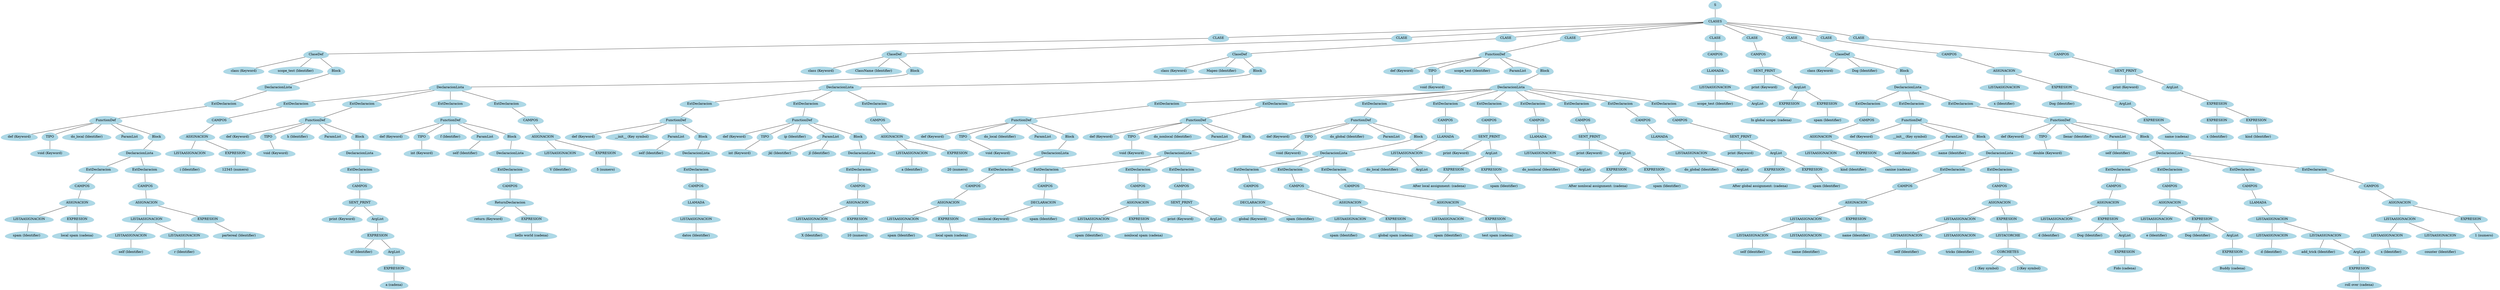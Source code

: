 graph G {node [shape = egg];node0[label = "S", style = filled, color = lightblue];node1[label = "CLASES", style = filled, color = lightblue];node2[label = "CLASE", style = filled, color = lightblue];node3[label = "ClaseDef", style = filled, color = lightblue];node4[label = "class (Keyword)", style = filled, color = lightblue];node5[label = "scope_test (Identifier)", style = filled, color = lightblue];node6[label = "Block", style = filled, color = lightblue];node7[label = "DeclaracionLista", style = filled, color = lightblue];node8[label = "ExtDeclaracion", style = filled, color = lightblue];node9[label = "FunctionDef", style = filled, color = lightblue];node10[label = "def (Keyword)", style = filled, color = lightblue];node11[label = "TIPO", style = filled, color = lightblue];node12[label = "void (Keyword)", style = filled, color = lightblue];node13[label = "do_local (Identifier)", style = filled, color = lightblue];node14[label = "ParamList", style = filled, color = lightblue];node15[label = "Block", style = filled, color = lightblue];node16[label = "DeclaracionLista", style = filled, color = lightblue];node17[label = "ExtDeclaracion", style = filled, color = lightblue];node18[label = "CAMPOS", style = filled, color = lightblue];node19[label = "ASIGNACION", style = filled, color = lightblue];node20[label = "LISTAASIGNACION", style = filled, color = lightblue];node21[label = "spam (Identifier)", style = filled, color = lightblue];node22[label = "EXPRESION", style = filled, color = lightblue];node23[label = "local spam (cadena)", style = filled, color = lightblue];node24[label = "ExtDeclaracion", style = filled, color = lightblue];node25[label = "CAMPOS", style = filled, color = lightblue];node26[label = "ASIGNACION", style = filled, color = lightblue];node27[label = "LISTAASIGNACION", style = filled, color = lightblue];node28[label = "LISTAASIGNACION", style = filled, color = lightblue];node29[label = "self (Identifier)", style = filled, color = lightblue];node30[label = "LISTAASIGNACION", style = filled, color = lightblue];node31[label = "r (Identifier)", style = filled, color = lightblue];node32[label = "EXPRESION", style = filled, color = lightblue];node33[label = "partereal (Identifier)", style = filled, color = lightblue];node34[label = "CLASE", style = filled, color = lightblue];node35[label = "ClaseDef", style = filled, color = lightblue];node36[label = "class (Keyword)", style = filled, color = lightblue];node37[label = "ClassName (Identifier)", style = filled, color = lightblue];node38[label = "Block", style = filled, color = lightblue];node39[label = "DeclaracionLista", style = filled, color = lightblue];node40[label = "ExtDeclaracion", style = filled, color = lightblue];node41[label = "CAMPOS", style = filled, color = lightblue];node42[label = "ASIGNACION", style = filled, color = lightblue];node43[label = "LISTAASIGNACION", style = filled, color = lightblue];node44[label = "i (Identifier)", style = filled, color = lightblue];node45[label = "EXPRESION", style = filled, color = lightblue];node46[label = "12345 (numero)", style = filled, color = lightblue];node47[label = "ExtDeclaracion", style = filled, color = lightblue];node48[label = "FunctionDef", style = filled, color = lightblue];node49[label = "def (Keyword)", style = filled, color = lightblue];node50[label = "TIPO", style = filled, color = lightblue];node51[label = "void (Keyword)", style = filled, color = lightblue];node52[label = "h (Identifier)", style = filled, color = lightblue];node53[label = "ParamList", style = filled, color = lightblue];node54[label = "Block", style = filled, color = lightblue];node55[label = "DeclaracionLista", style = filled, color = lightblue];node56[label = "ExtDeclaracion", style = filled, color = lightblue];node57[label = "CAMPOS", style = filled, color = lightblue];node58[label = "SENT_PRINT", style = filled, color = lightblue];node59[label = "print (Keyword)", style = filled, color = lightblue];node60[label = "ArgList", style = filled, color = lightblue];node61[label = "EXPRESION", style = filled, color = lightblue];node62[label = "xf (Identifier)", style = filled, color = lightblue];node63[label = "ArgList", style = filled, color = lightblue];node64[label = "EXPRESION", style = filled, color = lightblue];node65[label = "a (cadena)", style = filled, color = lightblue];node66[label = "ExtDeclaracion", style = filled, color = lightblue];node67[label = "FunctionDef", style = filled, color = lightblue];node68[label = "def (Keyword)", style = filled, color = lightblue];node69[label = "TIPO", style = filled, color = lightblue];node70[label = "int (Keyword)", style = filled, color = lightblue];node71[label = "f (Identifier)", style = filled, color = lightblue];node72[label = "ParamList", style = filled, color = lightblue];node73[label = "self (Identifier)", style = filled, color = lightblue];node74[label = "Block", style = filled, color = lightblue];node75[label = "DeclaracionLista", style = filled, color = lightblue];node76[label = "ExtDeclaracion", style = filled, color = lightblue];node77[label = "CAMPOS", style = filled, color = lightblue];node78[label = "ReturnDeclaracion", style = filled, color = lightblue];node79[label = "return (Keyword)", style = filled, color = lightblue];node80[label = "EXPRESION", style = filled, color = lightblue];node81[label = "hello world (cadena)", style = filled, color = lightblue];node82[label = "ExtDeclaracion", style = filled, color = lightblue];node83[label = "CAMPOS", style = filled, color = lightblue];node84[label = "ASIGNACION", style = filled, color = lightblue];node85[label = "LISTAASIGNACION", style = filled, color = lightblue];node86[label = "V (Identifier)", style = filled, color = lightblue];node87[label = "EXPRESION", style = filled, color = lightblue];node88[label = "5 (numero)", style = filled, color = lightblue];node89[label = "CLASE", style = filled, color = lightblue];node90[label = "ClaseDef", style = filled, color = lightblue];node91[label = "class (Keyword)", style = filled, color = lightblue];node92[label = "Mapeo (Identifier)", style = filled, color = lightblue];node93[label = "Block", style = filled, color = lightblue];node94[label = "DeclaracionLista", style = filled, color = lightblue];node95[label = "ExtDeclaracion", style = filled, color = lightblue];node96[label = "FunctionDef", style = filled, color = lightblue];node97[label = "def (Keyword)", style = filled, color = lightblue];node98[label = "__init__ (Key symbol)", style = filled, color = lightblue];node99[label = "ParamList", style = filled, color = lightblue];node100[label = "self (Identifier)", style = filled, color = lightblue];node101[label = "Block", style = filled, color = lightblue];node102[label = "DeclaracionLista", style = filled, color = lightblue];node103[label = "ExtDeclaracion", style = filled, color = lightblue];node104[label = "CAMPOS", style = filled, color = lightblue];node105[label = "LLAMADA", style = filled, color = lightblue];node106[label = "LISTAASIGNACION", style = filled, color = lightblue];node107[label = "datos (Identifier)", style = filled, color = lightblue];node108[label = "ExtDeclaracion", style = filled, color = lightblue];node109[label = "FunctionDef", style = filled, color = lightblue];node110[label = "def (Keyword)", style = filled, color = lightblue];node111[label = "TIPO", style = filled, color = lightblue];node112[label = "int (Keyword)", style = filled, color = lightblue];node113[label = "ip (Identifier)", style = filled, color = lightblue];node114[label = "ParamList", style = filled, color = lightblue];node115[label = "jkl (Identifier)", style = filled, color = lightblue];node116[label = "jl (Identifier)", style = filled, color = lightblue];node117[label = "Block", style = filled, color = lightblue];node118[label = "DeclaracionLista", style = filled, color = lightblue];node119[label = "ExtDeclaracion", style = filled, color = lightblue];node120[label = "CAMPOS", style = filled, color = lightblue];node121[label = "ASIGNACION", style = filled, color = lightblue];node122[label = "LISTAASIGNACION", style = filled, color = lightblue];node123[label = "X (Identifier)", style = filled, color = lightblue];node124[label = "EXPRESION", style = filled, color = lightblue];node125[label = "10 (numero)", style = filled, color = lightblue];node126[label = "ExtDeclaracion", style = filled, color = lightblue];node127[label = "CAMPOS", style = filled, color = lightblue];node128[label = "ASIGNACION", style = filled, color = lightblue];node129[label = "LISTAASIGNACION", style = filled, color = lightblue];node130[label = "a (Identifier)", style = filled, color = lightblue];node131[label = "EXPRESION", style = filled, color = lightblue];node132[label = "20 (numero)", style = filled, color = lightblue];node133[label = "CLASE", style = filled, color = lightblue];node134[label = "FunctionDef", style = filled, color = lightblue];node135[label = "def (Keyword)", style = filled, color = lightblue];node136[label = "TIPO", style = filled, color = lightblue];node137[label = "void (Keyword)", style = filled, color = lightblue];node138[label = "scope_test (Identifier)", style = filled, color = lightblue];node139[label = "ParamList", style = filled, color = lightblue];node140[label = "Block", style = filled, color = lightblue];node141[label = "DeclaracionLista", style = filled, color = lightblue];node142[label = "ExtDeclaracion", style = filled, color = lightblue];node143[label = "FunctionDef", style = filled, color = lightblue];node144[label = "def (Keyword)", style = filled, color = lightblue];node145[label = "TIPO", style = filled, color = lightblue];node146[label = "void (Keyword)", style = filled, color = lightblue];node147[label = "do_local (Identifier)", style = filled, color = lightblue];node148[label = "ParamList", style = filled, color = lightblue];node149[label = "Block", style = filled, color = lightblue];node150[label = "DeclaracionLista", style = filled, color = lightblue];node151[label = "ExtDeclaracion", style = filled, color = lightblue];node152[label = "CAMPOS", style = filled, color = lightblue];node153[label = "ASIGNACION", style = filled, color = lightblue];node154[label = "LISTAASIGNACION", style = filled, color = lightblue];node155[label = "spam (Identifier)", style = filled, color = lightblue];node156[label = "EXPRESION", style = filled, color = lightblue];node157[label = "local spam (cadena)", style = filled, color = lightblue];node158[label = "ExtDeclaracion", style = filled, color = lightblue];node159[label = "FunctionDef", style = filled, color = lightblue];node160[label = "def (Keyword)", style = filled, color = lightblue];node161[label = "TIPO", style = filled, color = lightblue];node162[label = "void (Keyword)", style = filled, color = lightblue];node163[label = "do_nonlocal (Identifier)", style = filled, color = lightblue];node164[label = "ParamList", style = filled, color = lightblue];node165[label = "Block", style = filled, color = lightblue];node166[label = "DeclaracionLista", style = filled, color = lightblue];node167[label = "ExtDeclaracion", style = filled, color = lightblue];node168[label = "CAMPOS", style = filled, color = lightblue];node169[label = "DECLARACION", style = filled, color = lightblue];node170[label = "nonlocal (Keyword)", style = filled, color = lightblue];node171[label = "spam (Identifier)", style = filled, color = lightblue];node172[label = "ExtDeclaracion", style = filled, color = lightblue];node173[label = "CAMPOS", style = filled, color = lightblue];node174[label = "ASIGNACION", style = filled, color = lightblue];node175[label = "LISTAASIGNACION", style = filled, color = lightblue];node176[label = "spam (Identifier)", style = filled, color = lightblue];node177[label = "EXPRESION", style = filled, color = lightblue];node178[label = "nonlocal spam (cadena)", style = filled, color = lightblue];node179[label = "ExtDeclaracion", style = filled, color = lightblue];node180[label = "CAMPOS", style = filled, color = lightblue];node181[label = "SENT_PRINT", style = filled, color = lightblue];node182[label = "print (Keyword)", style = filled, color = lightblue];node183[label = "ArgList", style = filled, color = lightblue];node184[label = "ExtDeclaracion", style = filled, color = lightblue];node185[label = "FunctionDef", style = filled, color = lightblue];node186[label = "def (Keyword)", style = filled, color = lightblue];node187[label = "TIPO", style = filled, color = lightblue];node188[label = "void (Keyword)", style = filled, color = lightblue];node189[label = "do_global (Identifier)", style = filled, color = lightblue];node190[label = "ParamList", style = filled, color = lightblue];node191[label = "Block", style = filled, color = lightblue];node192[label = "DeclaracionLista", style = filled, color = lightblue];node193[label = "ExtDeclaracion", style = filled, color = lightblue];node194[label = "CAMPOS", style = filled, color = lightblue];node195[label = "DECLARACION", style = filled, color = lightblue];node196[label = "global (Keyword)", style = filled, color = lightblue];node197[label = "spam (Identifier)", style = filled, color = lightblue];node198[label = "ExtDeclaracion", style = filled, color = lightblue];node199[label = "CAMPOS", style = filled, color = lightblue];node200[label = "ASIGNACION", style = filled, color = lightblue];node201[label = "LISTAASIGNACION", style = filled, color = lightblue];node202[label = "spam (Identifier)", style = filled, color = lightblue];node203[label = "EXPRESION", style = filled, color = lightblue];node204[label = "global spam (cadena)", style = filled, color = lightblue];node205[label = "ExtDeclaracion", style = filled, color = lightblue];node206[label = "CAMPOS", style = filled, color = lightblue];node207[label = "ASIGNACION", style = filled, color = lightblue];node208[label = "LISTAASIGNACION", style = filled, color = lightblue];node209[label = "spam (Identifier)", style = filled, color = lightblue];node210[label = "EXPRESION", style = filled, color = lightblue];node211[label = "test spam (cadena)", style = filled, color = lightblue];node212[label = "ExtDeclaracion", style = filled, color = lightblue];node213[label = "CAMPOS", style = filled, color = lightblue];node214[label = "LLAMADA", style = filled, color = lightblue];node215[label = "LISTAASIGNACION", style = filled, color = lightblue];node216[label = "do_local (Identifier)", style = filled, color = lightblue];node217[label = "ArgList", style = filled, color = lightblue];node218[label = "ExtDeclaracion", style = filled, color = lightblue];node219[label = "CAMPOS", style = filled, color = lightblue];node220[label = "SENT_PRINT", style = filled, color = lightblue];node221[label = "print (Keyword)", style = filled, color = lightblue];node222[label = "ArgList", style = filled, color = lightblue];node223[label = "EXPRESION", style = filled, color = lightblue];node224[label = "After local assignment: (cadena)", style = filled, color = lightblue];node225[label = "EXPRESION", style = filled, color = lightblue];node226[label = "spam (Identifier)", style = filled, color = lightblue];node227[label = "ExtDeclaracion", style = filled, color = lightblue];node228[label = "CAMPOS", style = filled, color = lightblue];node229[label = "LLAMADA", style = filled, color = lightblue];node230[label = "LISTAASIGNACION", style = filled, color = lightblue];node231[label = "do_nonlocal (Identifier)", style = filled, color = lightblue];node232[label = "ArgList", style = filled, color = lightblue];node233[label = "ExtDeclaracion", style = filled, color = lightblue];node234[label = "CAMPOS", style = filled, color = lightblue];node235[label = "SENT_PRINT", style = filled, color = lightblue];node236[label = "print (Keyword)", style = filled, color = lightblue];node237[label = "ArgList", style = filled, color = lightblue];node238[label = "EXPRESION", style = filled, color = lightblue];node239[label = "After nonlocal assignment: (cadena)", style = filled, color = lightblue];node240[label = "EXPRESION", style = filled, color = lightblue];node241[label = "spam (Identifier)", style = filled, color = lightblue];node242[label = "ExtDeclaracion", style = filled, color = lightblue];node243[label = "CAMPOS", style = filled, color = lightblue];node244[label = "LLAMADA", style = filled, color = lightblue];node245[label = "LISTAASIGNACION", style = filled, color = lightblue];node246[label = "do_global (Identifier)", style = filled, color = lightblue];node247[label = "ArgList", style = filled, color = lightblue];node248[label = "ExtDeclaracion", style = filled, color = lightblue];node249[label = "CAMPOS", style = filled, color = lightblue];node250[label = "SENT_PRINT", style = filled, color = lightblue];node251[label = "print (Keyword)", style = filled, color = lightblue];node252[label = "ArgList", style = filled, color = lightblue];node253[label = "EXPRESION", style = filled, color = lightblue];node254[label = "After global assignment: (cadena)", style = filled, color = lightblue];node255[label = "EXPRESION", style = filled, color = lightblue];node256[label = "spam (Identifier)", style = filled, color = lightblue];node257[label = "CLASE", style = filled, color = lightblue];node258[label = "CAMPOS", style = filled, color = lightblue];node259[label = "LLAMADA", style = filled, color = lightblue];node260[label = "LISTAASIGNACION", style = filled, color = lightblue];node261[label = "scope_test (Identifier)", style = filled, color = lightblue];node262[label = "ArgList", style = filled, color = lightblue];node263[label = "CLASE", style = filled, color = lightblue];node264[label = "CAMPOS", style = filled, color = lightblue];node265[label = "SENT_PRINT", style = filled, color = lightblue];node266[label = "print (Keyword)", style = filled, color = lightblue];node267[label = "ArgList", style = filled, color = lightblue];node268[label = "EXPRESION", style = filled, color = lightblue];node269[label = "In global scope: (cadena)", style = filled, color = lightblue];node270[label = "EXPRESION", style = filled, color = lightblue];node271[label = "spam (Identifier)", style = filled, color = lightblue];node272[label = "CLASE", style = filled, color = lightblue];node273[label = "ClaseDef", style = filled, color = lightblue];node274[label = "class (Keyword)", style = filled, color = lightblue];node275[label = "Dog (Identifier)", style = filled, color = lightblue];node276[label = "Block", style = filled, color = lightblue];node277[label = "DeclaracionLista", style = filled, color = lightblue];node278[label = "ExtDeclaracion", style = filled, color = lightblue];node279[label = "CAMPOS", style = filled, color = lightblue];node280[label = "ASIGNACION", style = filled, color = lightblue];node281[label = "LISTAASIGNACION", style = filled, color = lightblue];node282[label = "kind (Identifier)", style = filled, color = lightblue];node283[label = "EXPRESION", style = filled, color = lightblue];node284[label = "canine (cadena)", style = filled, color = lightblue];node285[label = "ExtDeclaracion", style = filled, color = lightblue];node286[label = "FunctionDef", style = filled, color = lightblue];node287[label = "def (Keyword)", style = filled, color = lightblue];node288[label = "__init__ (Key symbol)", style = filled, color = lightblue];node289[label = "ParamList", style = filled, color = lightblue];node290[label = "self (Identifier)", style = filled, color = lightblue];node291[label = "name (Identifier)", style = filled, color = lightblue];node292[label = "Block", style = filled, color = lightblue];node293[label = "DeclaracionLista", style = filled, color = lightblue];node294[label = "ExtDeclaracion", style = filled, color = lightblue];node295[label = "CAMPOS", style = filled, color = lightblue];node296[label = "ASIGNACION", style = filled, color = lightblue];node297[label = "LISTAASIGNACION", style = filled, color = lightblue];node298[label = "LISTAASIGNACION", style = filled, color = lightblue];node299[label = "self (Identifier)", style = filled, color = lightblue];node300[label = "LISTAASIGNACION", style = filled, color = lightblue];node301[label = "name (Identifier)", style = filled, color = lightblue];node302[label = "EXPRESION", style = filled, color = lightblue];node303[label = "name (Identifier)", style = filled, color = lightblue];node304[label = "ExtDeclaracion", style = filled, color = lightblue];node305[label = "CAMPOS", style = filled, color = lightblue];node306[label = "ASIGNACION", style = filled, color = lightblue];node307[label = "LISTAASIGNACION", style = filled, color = lightblue];node308[label = "LISTAASIGNACION", style = filled, color = lightblue];node309[label = "self (Identifier)", style = filled, color = lightblue];node310[label = "LISTAASIGNACION", style = filled, color = lightblue];node311[label = "tricks (Identifier)", style = filled, color = lightblue];node312[label = "EXPRESION", style = filled, color = lightblue];node313[label = "LISTACORCHE", style = filled, color = lightblue];node314[label = "CORCHETES", style = filled, color = lightblue];node315[label = "[ (Key symbol)", style = filled, color = lightblue];node316[label = "] (Key symbol)", style = filled, color = lightblue];node317[label = "ExtDeclaracion", style = filled, color = lightblue];node318[label = "FunctionDef", style = filled, color = lightblue];node319[label = "def (Keyword)", style = filled, color = lightblue];node320[label = "TIPO", style = filled, color = lightblue];node321[label = "double (Keyword)", style = filled, color = lightblue];node322[label = "llenar (Identifier)", style = filled, color = lightblue];node323[label = "ParamList", style = filled, color = lightblue];node324[label = "self (Identifier)", style = filled, color = lightblue];node325[label = "Block", style = filled, color = lightblue];node326[label = "DeclaracionLista", style = filled, color = lightblue];node327[label = "ExtDeclaracion", style = filled, color = lightblue];node328[label = "CAMPOS", style = filled, color = lightblue];node329[label = "ASIGNACION", style = filled, color = lightblue];node330[label = "LISTAASIGNACION", style = filled, color = lightblue];node331[label = "d (Identifier)", style = filled, color = lightblue];node332[label = "EXPRESION", style = filled, color = lightblue];node333[label = "Dog (Identifier)", style = filled, color = lightblue];node334[label = "ArgList", style = filled, color = lightblue];node335[label = "EXPRESION", style = filled, color = lightblue];node336[label = "Fido (cadena)", style = filled, color = lightblue];node337[label = "ExtDeclaracion", style = filled, color = lightblue];node338[label = "CAMPOS", style = filled, color = lightblue];node339[label = "ASIGNACION", style = filled, color = lightblue];node340[label = "LISTAASIGNACION", style = filled, color = lightblue];node341[label = "e (Identifier)", style = filled, color = lightblue];node342[label = "EXPRESION", style = filled, color = lightblue];node343[label = "Dog (Identifier)", style = filled, color = lightblue];node344[label = "ArgList", style = filled, color = lightblue];node345[label = "EXPRESION", style = filled, color = lightblue];node346[label = "Buddy (cadena)", style = filled, color = lightblue];node347[label = "ExtDeclaracion", style = filled, color = lightblue];node348[label = "CAMPOS", style = filled, color = lightblue];node349[label = "LLAMADA", style = filled, color = lightblue];node350[label = "LISTAASIGNACION", style = filled, color = lightblue];node351[label = "LISTAASIGNACION", style = filled, color = lightblue];node352[label = "d (Identifier)", style = filled, color = lightblue];node353[label = "LISTAASIGNACION", style = filled, color = lightblue];node354[label = "add_trick (Identifier)", style = filled, color = lightblue];node355[label = "ArgList", style = filled, color = lightblue];node356[label = "EXPRESION", style = filled, color = lightblue];node357[label = "roll over (cadena)", style = filled, color = lightblue];node358[label = "ExtDeclaracion", style = filled, color = lightblue];node359[label = "CAMPOS", style = filled, color = lightblue];node360[label = "ASIGNACION", style = filled, color = lightblue];node361[label = "LISTAASIGNACION", style = filled, color = lightblue];node362[label = "LISTAASIGNACION", style = filled, color = lightblue];node363[label = "x (Identifier)", style = filled, color = lightblue];node364[label = "LISTAASIGNACION", style = filled, color = lightblue];node365[label = "counter (Identifier)", style = filled, color = lightblue];node366[label = "EXPRESION", style = filled, color = lightblue];node367[label = "1 (numero)", style = filled, color = lightblue];node368[label = "CLASE", style = filled, color = lightblue];node369[label = "CAMPOS", style = filled, color = lightblue];node370[label = "ASIGNACION", style = filled, color = lightblue];node371[label = "LISTAASIGNACION", style = filled, color = lightblue];node372[label = "x (Identifier)", style = filled, color = lightblue];node373[label = "EXPRESION", style = filled, color = lightblue];node374[label = "Dog (Identifier)", style = filled, color = lightblue];node375[label = "ArgList", style = filled, color = lightblue];node376[label = "EXPRESION", style = filled, color = lightblue];node377[label = "name (cadena)", style = filled, color = lightblue];node378[label = "CLASE", style = filled, color = lightblue];node379[label = "CAMPOS", style = filled, color = lightblue];node380[label = "SENT_PRINT", style = filled, color = lightblue];node381[label = "print (Keyword)", style = filled, color = lightblue];node382[label = "ArgList", style = filled, color = lightblue];node383[label = "EXPRESION", style = filled, color = lightblue];node384[label = "EXPRESION", style = filled, color = lightblue];node385[label = "x (Identifier)", style = filled, color = lightblue];node386[label = "EXPRESION", style = filled, color = lightblue];node387[label = "kind (Identifier)", style = filled, color = lightblue];"node0"--"node1""node1"--"node2""node2"--"node3""node3"--"node4""node3"--"node5""node3"--"node6""node6"--"node7""node7"--"node8""node8"--"node9""node9"--"node10""node9"--"node11""node11"--"node12""node9"--"node13""node9"--"node14""node9"--"node15""node15"--"node16""node16"--"node17""node17"--"node18""node18"--"node19""node19"--"node20""node20"--"node21""node19"--"node22""node22"--"node23""node16"--"node24""node24"--"node25""node25"--"node26""node26"--"node27""node27"--"node28""node28"--"node29""node27"--"node30""node30"--"node31""node26"--"node32""node32"--"node33""node1"--"node34""node34"--"node35""node35"--"node36""node35"--"node37""node35"--"node38""node38"--"node39""node39"--"node40""node40"--"node41""node41"--"node42""node42"--"node43""node43"--"node44""node42"--"node45""node45"--"node46""node39"--"node47""node47"--"node48""node48"--"node49""node48"--"node50""node50"--"node51""node48"--"node52""node48"--"node53""node48"--"node54""node54"--"node55""node55"--"node56""node56"--"node57""node57"--"node58""node58"--"node59""node58"--"node60""node60"--"node61""node61"--"node62""node61"--"node63""node63"--"node64""node64"--"node65""node39"--"node66""node66"--"node67""node67"--"node68""node67"--"node69""node69"--"node70""node67"--"node71""node67"--"node72""node72"--"node73""node67"--"node74""node74"--"node75""node75"--"node76""node76"--"node77""node77"--"node78""node78"--"node79""node78"--"node80""node80"--"node81""node39"--"node82""node82"--"node83""node83"--"node84""node84"--"node85""node85"--"node86""node84"--"node87""node87"--"node88""node1"--"node89""node89"--"node90""node90"--"node91""node90"--"node92""node90"--"node93""node93"--"node94""node94"--"node95""node95"--"node96""node96"--"node97""node96"--"node98""node96"--"node99""node99"--"node100""node96"--"node101""node101"--"node102""node102"--"node103""node103"--"node104""node104"--"node105""node105"--"node106""node106"--"node107""node94"--"node108""node108"--"node109""node109"--"node110""node109"--"node111""node111"--"node112""node109"--"node113""node109"--"node114""node114"--"node115""node114"--"node116""node109"--"node117""node117"--"node118""node118"--"node119""node119"--"node120""node120"--"node121""node121"--"node122""node122"--"node123""node121"--"node124""node124"--"node125""node94"--"node126""node126"--"node127""node127"--"node128""node128"--"node129""node129"--"node130""node128"--"node131""node131"--"node132""node1"--"node133""node133"--"node134""node134"--"node135""node134"--"node136""node136"--"node137""node134"--"node138""node134"--"node139""node134"--"node140""node140"--"node141""node141"--"node142""node142"--"node143""node143"--"node144""node143"--"node145""node145"--"node146""node143"--"node147""node143"--"node148""node143"--"node149""node149"--"node150""node150"--"node151""node151"--"node152""node152"--"node153""node153"--"node154""node154"--"node155""node153"--"node156""node156"--"node157""node141"--"node158""node158"--"node159""node159"--"node160""node159"--"node161""node161"--"node162""node159"--"node163""node159"--"node164""node159"--"node165""node165"--"node166""node166"--"node167""node167"--"node168""node168"--"node169""node169"--"node170""node169"--"node171""node166"--"node172""node172"--"node173""node173"--"node174""node174"--"node175""node175"--"node176""node174"--"node177""node177"--"node178""node166"--"node179""node179"--"node180""node180"--"node181""node181"--"node182""node181"--"node183""node141"--"node184""node184"--"node185""node185"--"node186""node185"--"node187""node187"--"node188""node185"--"node189""node185"--"node190""node185"--"node191""node191"--"node192""node192"--"node193""node193"--"node194""node194"--"node195""node195"--"node196""node195"--"node197""node192"--"node198""node198"--"node199""node199"--"node200""node200"--"node201""node201"--"node202""node200"--"node203""node203"--"node204""node192"--"node205""node205"--"node206""node206"--"node207""node207"--"node208""node208"--"node209""node207"--"node210""node210"--"node211""node141"--"node212""node212"--"node213""node213"--"node214""node214"--"node215""node215"--"node216""node215"--"node217""node141"--"node218""node218"--"node219""node219"--"node220""node220"--"node221""node220"--"node222""node222"--"node223""node223"--"node224""node222"--"node225""node225"--"node226""node141"--"node227""node227"--"node228""node228"--"node229""node229"--"node230""node230"--"node231""node230"--"node232""node141"--"node233""node233"--"node234""node234"--"node235""node235"--"node236""node235"--"node237""node237"--"node238""node238"--"node239""node237"--"node240""node240"--"node241""node141"--"node242""node242"--"node243""node243"--"node244""node244"--"node245""node245"--"node246""node245"--"node247""node141"--"node248""node248"--"node249""node249"--"node250""node250"--"node251""node250"--"node252""node252"--"node253""node253"--"node254""node252"--"node255""node255"--"node256""node1"--"node257""node257"--"node258""node258"--"node259""node259"--"node260""node260"--"node261""node260"--"node262""node1"--"node263""node263"--"node264""node264"--"node265""node265"--"node266""node265"--"node267""node267"--"node268""node268"--"node269""node267"--"node270""node270"--"node271""node1"--"node272""node272"--"node273""node273"--"node274""node273"--"node275""node273"--"node276""node276"--"node277""node277"--"node278""node278"--"node279""node279"--"node280""node280"--"node281""node281"--"node282""node280"--"node283""node283"--"node284""node277"--"node285""node285"--"node286""node286"--"node287""node286"--"node288""node286"--"node289""node289"--"node290""node289"--"node291""node286"--"node292""node292"--"node293""node293"--"node294""node294"--"node295""node295"--"node296""node296"--"node297""node297"--"node298""node298"--"node299""node297"--"node300""node300"--"node301""node296"--"node302""node302"--"node303""node293"--"node304""node304"--"node305""node305"--"node306""node306"--"node307""node307"--"node308""node308"--"node309""node307"--"node310""node310"--"node311""node306"--"node312""node312"--"node313""node313"--"node314""node314"--"node315""node314"--"node316""node277"--"node317""node317"--"node318""node318"--"node319""node318"--"node320""node320"--"node321""node318"--"node322""node318"--"node323""node323"--"node324""node318"--"node325""node325"--"node326""node326"--"node327""node327"--"node328""node328"--"node329""node329"--"node330""node330"--"node331""node329"--"node332""node332"--"node333""node332"--"node334""node334"--"node335""node335"--"node336""node326"--"node337""node337"--"node338""node338"--"node339""node339"--"node340""node340"--"node341""node339"--"node342""node342"--"node343""node342"--"node344""node344"--"node345""node345"--"node346""node326"--"node347""node347"--"node348""node348"--"node349""node349"--"node350""node350"--"node351""node351"--"node352""node350"--"node353""node353"--"node354""node353"--"node355""node355"--"node356""node356"--"node357""node326"--"node358""node358"--"node359""node359"--"node360""node360"--"node361""node361"--"node362""node362"--"node363""node361"--"node364""node364"--"node365""node360"--"node366""node366"--"node367""node1"--"node368""node368"--"node369""node369"--"node370""node370"--"node371""node371"--"node372""node370"--"node373""node373"--"node374""node373"--"node375""node375"--"node376""node376"--"node377""node1"--"node378""node378"--"node379""node379"--"node380""node380"--"node381""node380"--"node382""node382"--"node383""node383"--"node384""node384"--"node385""node383"--"node386""node386"--"node387"}